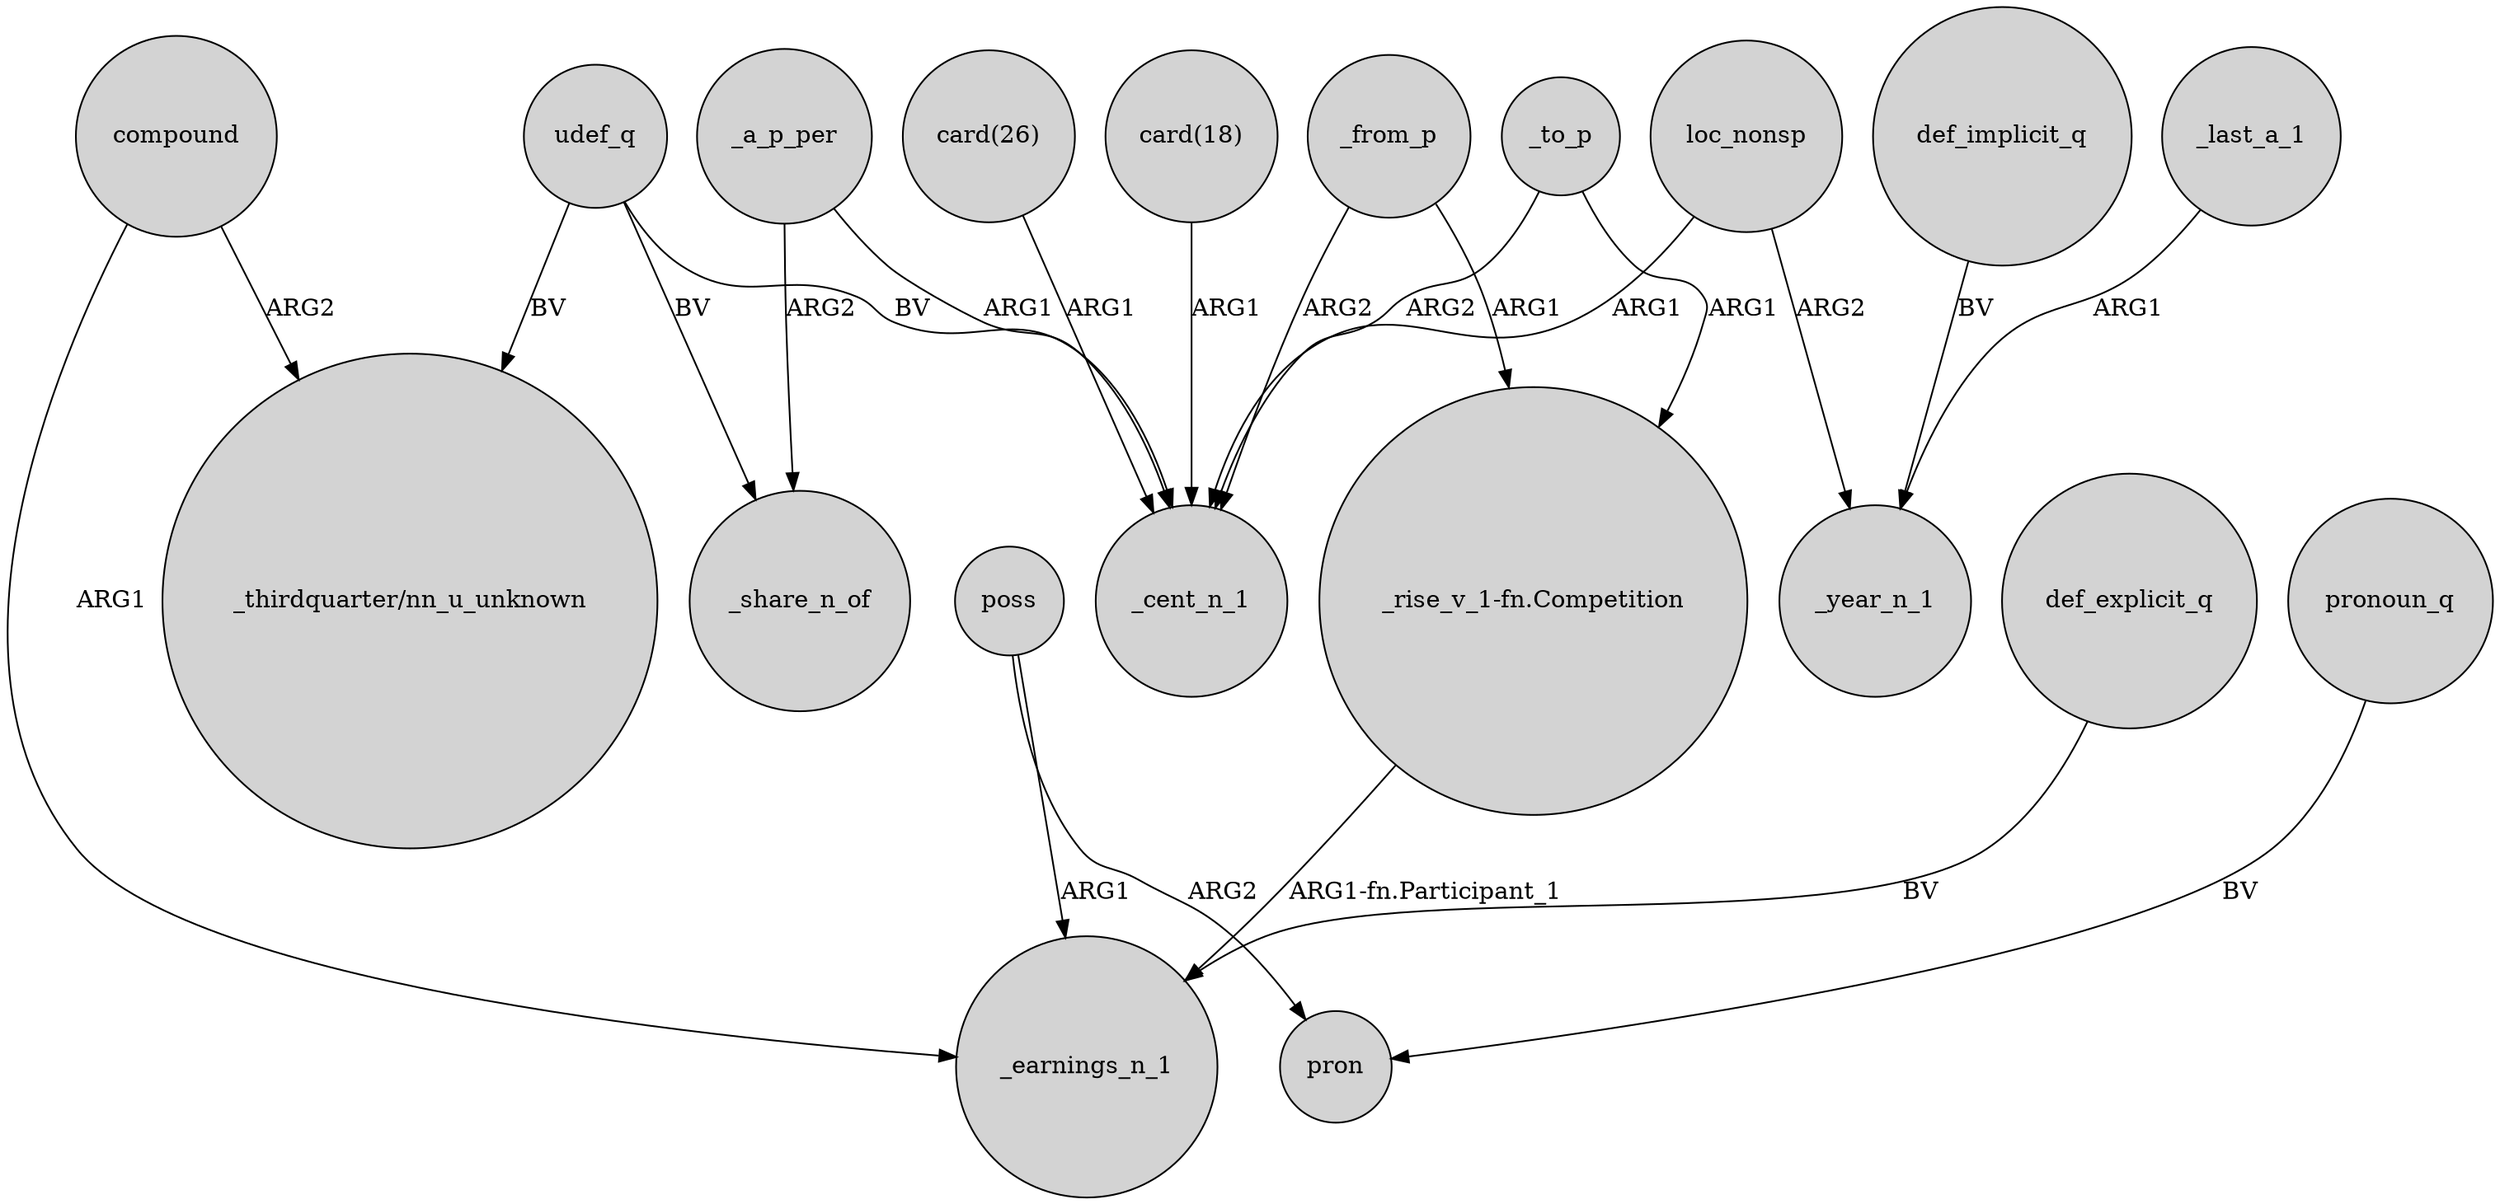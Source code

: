 digraph {
	node [shape=circle style=filled]
	loc_nonsp -> _cent_n_1 [label=ARG1]
	_a_p_per -> _cent_n_1 [label=ARG1]
	def_implicit_q -> _year_n_1 [label=BV]
	_from_p -> _cent_n_1 [label=ARG2]
	udef_q -> "_thirdquarter/nn_u_unknown" [label=BV]
	_from_p -> "_rise_v_1-fn.Competition" [label=ARG1]
	"card(26)" -> _cent_n_1 [label=ARG1]
	udef_q -> _cent_n_1 [label=BV]
	loc_nonsp -> _year_n_1 [label=ARG2]
	pronoun_q -> pron [label=BV]
	_to_p -> "_rise_v_1-fn.Competition" [label=ARG1]
	poss -> pron [label=ARG2]
	_a_p_per -> _share_n_of [label=ARG2]
	udef_q -> _share_n_of [label=BV]
	"_rise_v_1-fn.Competition" -> _earnings_n_1 [label="ARG1-fn.Participant_1"]
	_last_a_1 -> _year_n_1 [label=ARG1]
	def_explicit_q -> _earnings_n_1 [label=BV]
	poss -> _earnings_n_1 [label=ARG1]
	"card(18)" -> _cent_n_1 [label=ARG1]
	_to_p -> _cent_n_1 [label=ARG2]
	compound -> "_thirdquarter/nn_u_unknown" [label=ARG2]
	compound -> _earnings_n_1 [label=ARG1]
}
